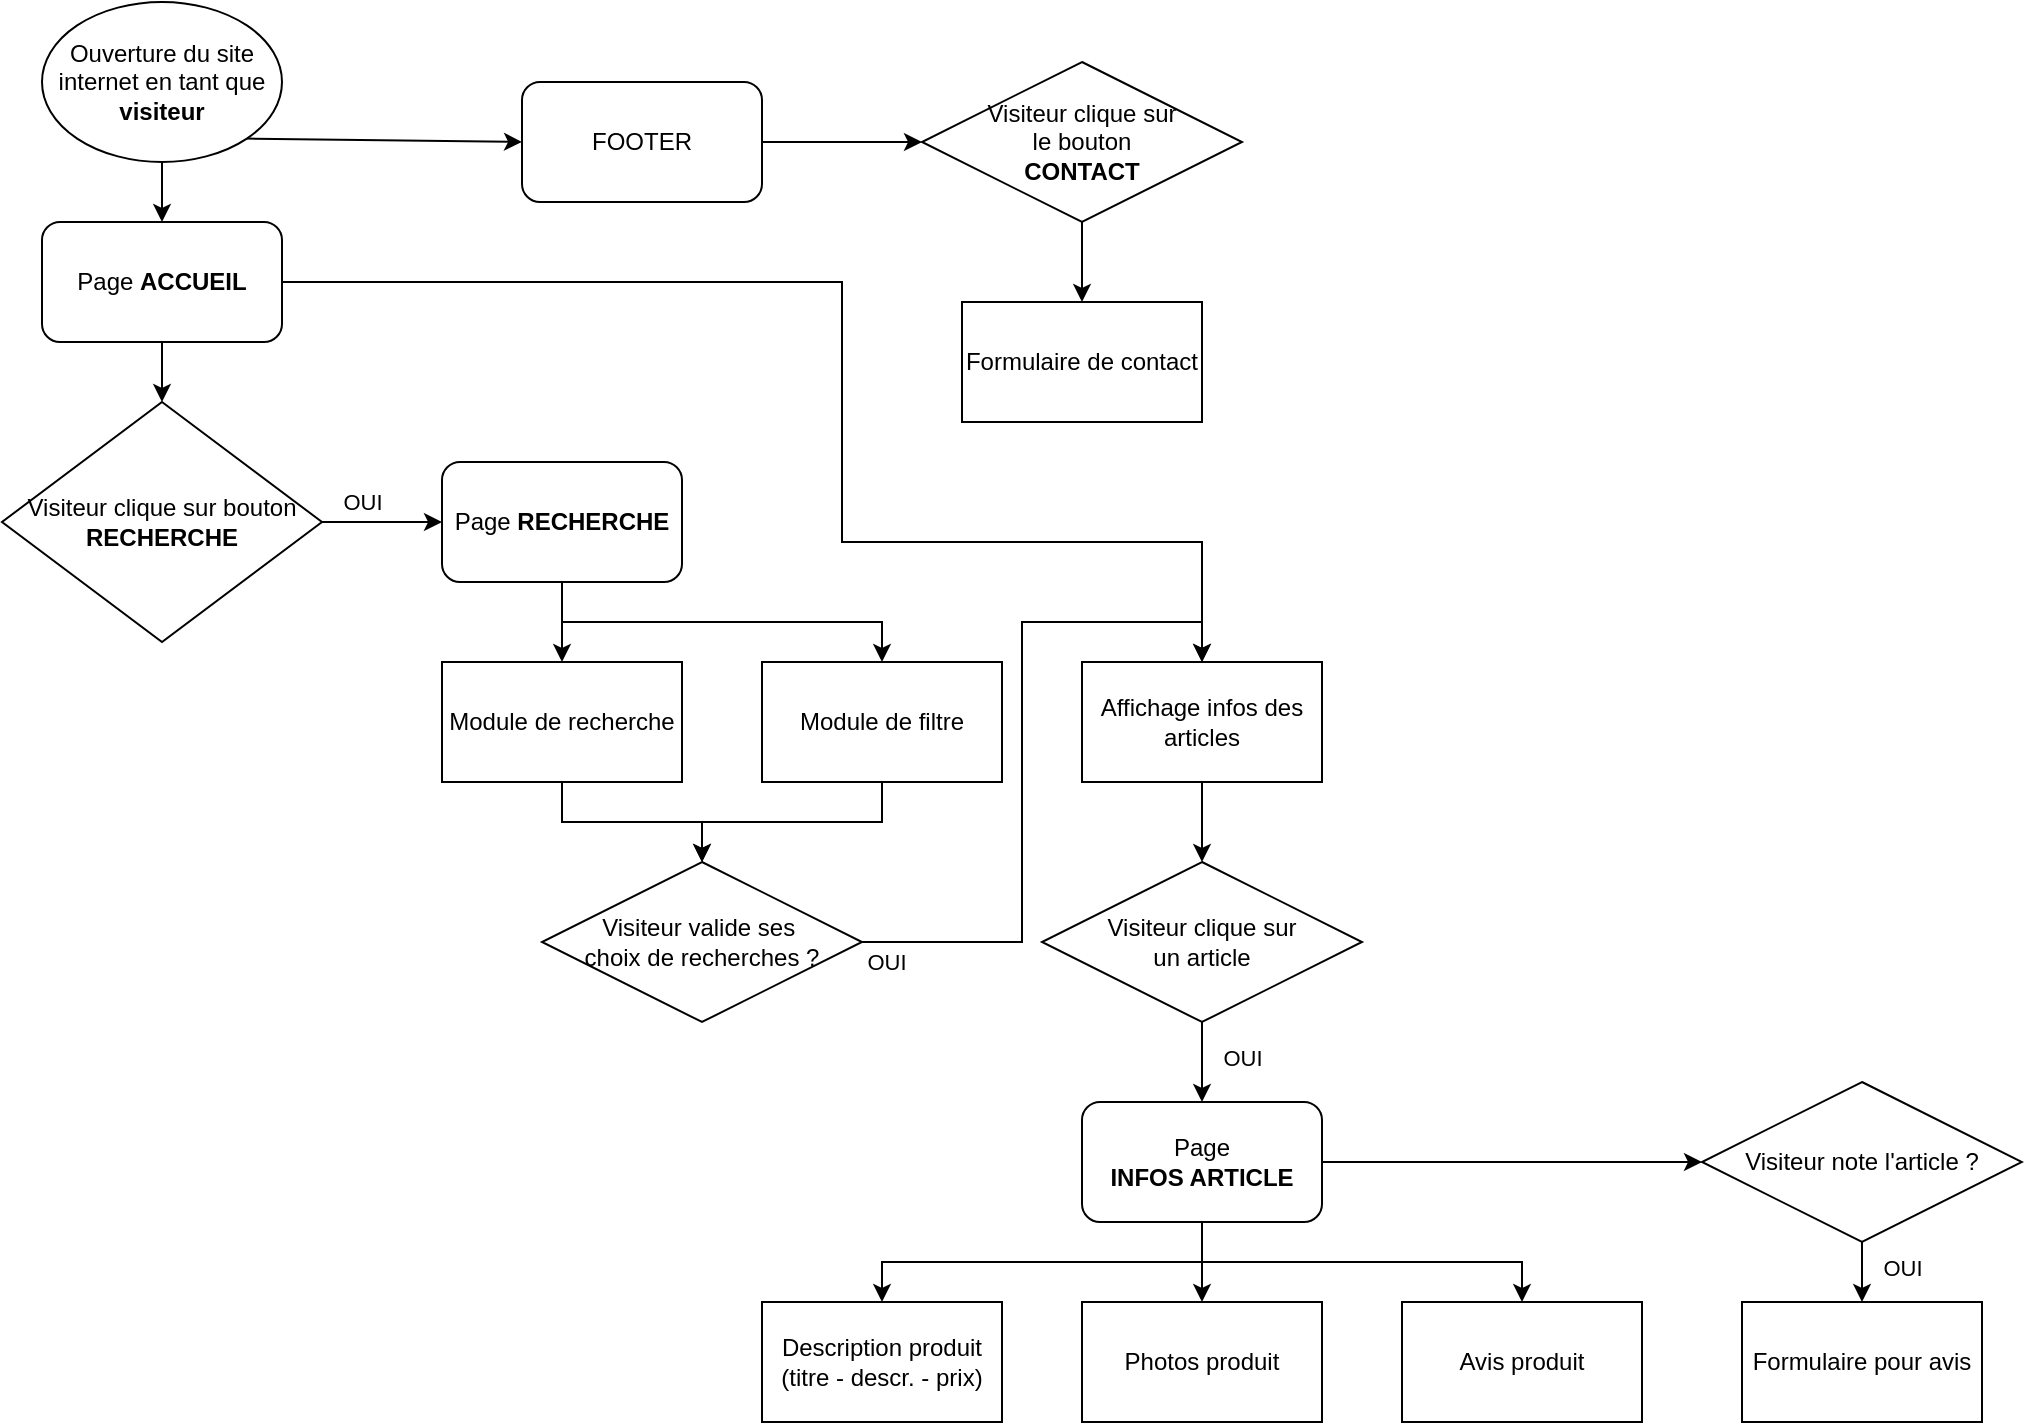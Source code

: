 <mxfile version="26.0.16" pages="2">
  <diagram name="Visiteur" id="hwXjviZ1keA2RPHNj04J">
    <mxGraphModel dx="1389" dy="708" grid="1" gridSize="10" guides="1" tooltips="1" connect="1" arrows="1" fold="1" page="1" pageScale="1" pageWidth="827" pageHeight="1169" math="0" shadow="0">
      <root>
        <mxCell id="0" />
        <mxCell id="1" parent="0" />
        <mxCell id="RU2OCAyUIrINwAWRvJhj-37" style="rounded=0;orthogonalLoop=1;jettySize=auto;html=1;exitX=1;exitY=1;exitDx=0;exitDy=0;entryX=0;entryY=0.5;entryDx=0;entryDy=0;" edge="1" parent="1" source="RU2OCAyUIrINwAWRvJhj-1" target="RU2OCAyUIrINwAWRvJhj-36">
          <mxGeometry relative="1" as="geometry" />
        </mxCell>
        <mxCell id="RU2OCAyUIrINwAWRvJhj-1" value="Ouverture du site internet en tant que &lt;b&gt;visiteur&lt;/b&gt;" style="ellipse;whiteSpace=wrap;html=1;" vertex="1" parent="1">
          <mxGeometry x="40" y="50" width="120" height="80" as="geometry" />
        </mxCell>
        <mxCell id="RU2OCAyUIrINwAWRvJhj-2" value="Page &lt;b&gt;ACCUEIL&lt;/b&gt;" style="rounded=1;whiteSpace=wrap;html=1;" vertex="1" parent="1">
          <mxGeometry x="40" y="160" width="120" height="60" as="geometry" />
        </mxCell>
        <mxCell id="RU2OCAyUIrINwAWRvJhj-3" value="" style="endArrow=classic;html=1;rounded=0;exitX=0.5;exitY=1;exitDx=0;exitDy=0;entryX=0.5;entryY=0;entryDx=0;entryDy=0;" edge="1" parent="1" source="RU2OCAyUIrINwAWRvJhj-1" target="RU2OCAyUIrINwAWRvJhj-2">
          <mxGeometry width="50" height="50" relative="1" as="geometry">
            <mxPoint x="390" y="300" as="sourcePoint" />
            <mxPoint x="440" y="250" as="targetPoint" />
          </mxGeometry>
        </mxCell>
        <mxCell id="RU2OCAyUIrINwAWRvJhj-4" value="Visiteur clique sur bouton &lt;b&gt;RECHERCHE&lt;/b&gt;" style="rhombus;whiteSpace=wrap;html=1;" vertex="1" parent="1">
          <mxGeometry x="20" y="250" width="160" height="120" as="geometry" />
        </mxCell>
        <mxCell id="RU2OCAyUIrINwAWRvJhj-5" value="" style="endArrow=classic;html=1;rounded=0;exitX=0.5;exitY=1;exitDx=0;exitDy=0;entryX=0.5;entryY=0;entryDx=0;entryDy=0;" edge="1" parent="1" source="RU2OCAyUIrINwAWRvJhj-2" target="RU2OCAyUIrINwAWRvJhj-4">
          <mxGeometry width="50" height="50" relative="1" as="geometry">
            <mxPoint x="110" y="140" as="sourcePoint" />
            <mxPoint x="110" y="170" as="targetPoint" />
          </mxGeometry>
        </mxCell>
        <mxCell id="RU2OCAyUIrINwAWRvJhj-6" value="Page &lt;b&gt;RECHERCHE&lt;/b&gt;" style="rounded=1;whiteSpace=wrap;html=1;" vertex="1" parent="1">
          <mxGeometry x="240" y="280" width="120" height="60" as="geometry" />
        </mxCell>
        <mxCell id="RU2OCAyUIrINwAWRvJhj-7" value="" style="endArrow=classic;html=1;rounded=0;exitX=1;exitY=0.5;exitDx=0;exitDy=0;entryX=0;entryY=0.5;entryDx=0;entryDy=0;" edge="1" parent="1" source="RU2OCAyUIrINwAWRvJhj-4" target="RU2OCAyUIrINwAWRvJhj-6">
          <mxGeometry width="50" height="50" relative="1" as="geometry">
            <mxPoint x="390" y="300" as="sourcePoint" />
            <mxPoint x="440" y="250" as="targetPoint" />
          </mxGeometry>
        </mxCell>
        <mxCell id="RU2OCAyUIrINwAWRvJhj-8" value="OUI" style="edgeLabel;html=1;align=center;verticalAlign=middle;resizable=0;points=[];" vertex="1" connectable="0" parent="RU2OCAyUIrINwAWRvJhj-7">
          <mxGeometry x="0.193" y="-2" relative="1" as="geometry">
            <mxPoint x="-16" y="-12" as="offset" />
          </mxGeometry>
        </mxCell>
        <mxCell id="RU2OCAyUIrINwAWRvJhj-33" style="edgeStyle=orthogonalEdgeStyle;rounded=0;orthogonalLoop=1;jettySize=auto;html=1;exitX=0.5;exitY=1;exitDx=0;exitDy=0;entryX=0.5;entryY=0;entryDx=0;entryDy=0;" edge="1" parent="1" source="RU2OCAyUIrINwAWRvJhj-9" target="RU2OCAyUIrINwAWRvJhj-32">
          <mxGeometry relative="1" as="geometry" />
        </mxCell>
        <mxCell id="RU2OCAyUIrINwAWRvJhj-9" value="Module de recherche" style="rounded=0;whiteSpace=wrap;html=1;" vertex="1" parent="1">
          <mxGeometry x="240" y="380" width="120" height="60" as="geometry" />
        </mxCell>
        <mxCell id="RU2OCAyUIrINwAWRvJhj-34" style="edgeStyle=orthogonalEdgeStyle;rounded=0;orthogonalLoop=1;jettySize=auto;html=1;exitX=0.5;exitY=1;exitDx=0;exitDy=0;" edge="1" parent="1" source="RU2OCAyUIrINwAWRvJhj-10" target="RU2OCAyUIrINwAWRvJhj-32">
          <mxGeometry relative="1" as="geometry" />
        </mxCell>
        <mxCell id="RU2OCAyUIrINwAWRvJhj-10" value="Module de filtre" style="rounded=0;whiteSpace=wrap;html=1;" vertex="1" parent="1">
          <mxGeometry x="400" y="380" width="120" height="60" as="geometry" />
        </mxCell>
        <mxCell id="RU2OCAyUIrINwAWRvJhj-16" style="edgeStyle=orthogonalEdgeStyle;rounded=0;orthogonalLoop=1;jettySize=auto;html=1;exitX=0.5;exitY=1;exitDx=0;exitDy=0;entryX=0.5;entryY=0;entryDx=0;entryDy=0;" edge="1" parent="1" source="RU2OCAyUIrINwAWRvJhj-11" target="RU2OCAyUIrINwAWRvJhj-15">
          <mxGeometry relative="1" as="geometry" />
        </mxCell>
        <mxCell id="RU2OCAyUIrINwAWRvJhj-11" value="Affichage infos des articles" style="rounded=0;whiteSpace=wrap;html=1;" vertex="1" parent="1">
          <mxGeometry x="560" y="380" width="120" height="60" as="geometry" />
        </mxCell>
        <mxCell id="RU2OCAyUIrINwAWRvJhj-12" value="" style="endArrow=classic;html=1;rounded=0;exitX=0.5;exitY=1;exitDx=0;exitDy=0;entryX=0.5;entryY=0;entryDx=0;entryDy=0;" edge="1" parent="1" source="RU2OCAyUIrINwAWRvJhj-6" target="RU2OCAyUIrINwAWRvJhj-9">
          <mxGeometry width="50" height="50" relative="1" as="geometry">
            <mxPoint x="310" y="470" as="sourcePoint" />
            <mxPoint x="360" y="420" as="targetPoint" />
          </mxGeometry>
        </mxCell>
        <mxCell id="RU2OCAyUIrINwAWRvJhj-13" value="" style="endArrow=classic;html=1;rounded=0;exitX=0.5;exitY=1;exitDx=0;exitDy=0;entryX=0.5;entryY=0;entryDx=0;entryDy=0;edgeStyle=orthogonalEdgeStyle;" edge="1" parent="1" source="RU2OCAyUIrINwAWRvJhj-6" target="RU2OCAyUIrINwAWRvJhj-10">
          <mxGeometry width="50" height="50" relative="1" as="geometry">
            <mxPoint x="310" y="350" as="sourcePoint" />
            <mxPoint x="310" y="390" as="targetPoint" />
          </mxGeometry>
        </mxCell>
        <mxCell id="RU2OCAyUIrINwAWRvJhj-14" value="" style="endArrow=classic;html=1;rounded=0;entryX=0.5;entryY=0;entryDx=0;entryDy=0;edgeStyle=orthogonalEdgeStyle;exitX=1;exitY=0.5;exitDx=0;exitDy=0;" edge="1" parent="1" source="RU2OCAyUIrINwAWRvJhj-32" target="RU2OCAyUIrINwAWRvJhj-11">
          <mxGeometry width="50" height="50" relative="1" as="geometry">
            <mxPoint x="370" y="530" as="sourcePoint" />
            <mxPoint x="470" y="390" as="targetPoint" />
            <Array as="points">
              <mxPoint x="530" y="520" />
              <mxPoint x="530" y="360" />
              <mxPoint x="620" y="360" />
            </Array>
          </mxGeometry>
        </mxCell>
        <mxCell id="RU2OCAyUIrINwAWRvJhj-35" value="OUI" style="edgeLabel;html=1;align=center;verticalAlign=middle;resizable=0;points=[];" vertex="1" connectable="0" parent="RU2OCAyUIrINwAWRvJhj-14">
          <mxGeometry x="-0.792" y="-1" relative="1" as="geometry">
            <mxPoint x="-25" y="9" as="offset" />
          </mxGeometry>
        </mxCell>
        <mxCell id="RU2OCAyUIrINwAWRvJhj-18" value="" style="edgeStyle=orthogonalEdgeStyle;rounded=0;orthogonalLoop=1;jettySize=auto;html=1;" edge="1" parent="1" source="RU2OCAyUIrINwAWRvJhj-15" target="RU2OCAyUIrINwAWRvJhj-17">
          <mxGeometry relative="1" as="geometry" />
        </mxCell>
        <mxCell id="RU2OCAyUIrINwAWRvJhj-26" value="OUI" style="edgeLabel;html=1;align=center;verticalAlign=middle;resizable=0;points=[];" vertex="1" connectable="0" parent="RU2OCAyUIrINwAWRvJhj-18">
          <mxGeometry x="-0.132" y="3" relative="1" as="geometry">
            <mxPoint x="17" as="offset" />
          </mxGeometry>
        </mxCell>
        <mxCell id="RU2OCAyUIrINwAWRvJhj-15" value="Visiteur clique sur&lt;div&gt;un article&lt;/div&gt;" style="rhombus;whiteSpace=wrap;html=1;" vertex="1" parent="1">
          <mxGeometry x="540" y="480" width="160" height="80" as="geometry" />
        </mxCell>
        <mxCell id="RU2OCAyUIrINwAWRvJhj-23" style="edgeStyle=orthogonalEdgeStyle;rounded=0;orthogonalLoop=1;jettySize=auto;html=1;exitX=0.5;exitY=1;exitDx=0;exitDy=0;" edge="1" parent="1" source="RU2OCAyUIrINwAWRvJhj-17" target="RU2OCAyUIrINwAWRvJhj-19">
          <mxGeometry relative="1" as="geometry" />
        </mxCell>
        <mxCell id="RU2OCAyUIrINwAWRvJhj-24" style="edgeStyle=orthogonalEdgeStyle;rounded=0;orthogonalLoop=1;jettySize=auto;html=1;exitX=0.5;exitY=1;exitDx=0;exitDy=0;entryX=0.5;entryY=0;entryDx=0;entryDy=0;" edge="1" parent="1" source="RU2OCAyUIrINwAWRvJhj-17" target="RU2OCAyUIrINwAWRvJhj-20">
          <mxGeometry relative="1" as="geometry" />
        </mxCell>
        <mxCell id="RU2OCAyUIrINwAWRvJhj-25" style="edgeStyle=orthogonalEdgeStyle;rounded=0;orthogonalLoop=1;jettySize=auto;html=1;exitX=0.5;exitY=1;exitDx=0;exitDy=0;" edge="1" parent="1" source="RU2OCAyUIrINwAWRvJhj-17" target="RU2OCAyUIrINwAWRvJhj-21">
          <mxGeometry relative="1" as="geometry" />
        </mxCell>
        <mxCell id="RU2OCAyUIrINwAWRvJhj-28" style="edgeStyle=orthogonalEdgeStyle;rounded=0;orthogonalLoop=1;jettySize=auto;html=1;exitX=1;exitY=0.5;exitDx=0;exitDy=0;entryX=0;entryY=0.5;entryDx=0;entryDy=0;" edge="1" parent="1" source="RU2OCAyUIrINwAWRvJhj-17" target="RU2OCAyUIrINwAWRvJhj-27">
          <mxGeometry relative="1" as="geometry" />
        </mxCell>
        <mxCell id="RU2OCAyUIrINwAWRvJhj-17" value="Page&lt;div&gt;&lt;b&gt;INFOS ARTICLE&lt;/b&gt;&lt;/div&gt;" style="rounded=1;whiteSpace=wrap;html=1;" vertex="1" parent="1">
          <mxGeometry x="560" y="600" width="120" height="60" as="geometry" />
        </mxCell>
        <mxCell id="RU2OCAyUIrINwAWRvJhj-19" value="Description produit&lt;div&gt;(titre - descr. - prix)&lt;/div&gt;" style="rounded=0;whiteSpace=wrap;html=1;" vertex="1" parent="1">
          <mxGeometry x="400" y="700" width="120" height="60" as="geometry" />
        </mxCell>
        <mxCell id="RU2OCAyUIrINwAWRvJhj-20" value="Photos produit" style="rounded=0;whiteSpace=wrap;html=1;" vertex="1" parent="1">
          <mxGeometry x="560" y="700" width="120" height="60" as="geometry" />
        </mxCell>
        <mxCell id="RU2OCAyUIrINwAWRvJhj-21" value="Avis produit" style="rounded=0;whiteSpace=wrap;html=1;" vertex="1" parent="1">
          <mxGeometry x="720" y="700" width="120" height="60" as="geometry" />
        </mxCell>
        <mxCell id="RU2OCAyUIrINwAWRvJhj-30" style="edgeStyle=orthogonalEdgeStyle;rounded=0;orthogonalLoop=1;jettySize=auto;html=1;exitX=0.5;exitY=1;exitDx=0;exitDy=0;" edge="1" parent="1" source="RU2OCAyUIrINwAWRvJhj-27" target="RU2OCAyUIrINwAWRvJhj-29">
          <mxGeometry relative="1" as="geometry" />
        </mxCell>
        <mxCell id="RU2OCAyUIrINwAWRvJhj-31" value="OUI" style="edgeLabel;html=1;align=center;verticalAlign=middle;resizable=0;points=[];" vertex="1" connectable="0" parent="RU2OCAyUIrINwAWRvJhj-30">
          <mxGeometry x="-0.471" y="3" relative="1" as="geometry">
            <mxPoint x="17" as="offset" />
          </mxGeometry>
        </mxCell>
        <mxCell id="RU2OCAyUIrINwAWRvJhj-27" value="Visiteur note l&#39;article ?" style="rhombus;whiteSpace=wrap;html=1;" vertex="1" parent="1">
          <mxGeometry x="870" y="590" width="160" height="80" as="geometry" />
        </mxCell>
        <mxCell id="RU2OCAyUIrINwAWRvJhj-29" value="Formulaire pour avis" style="rounded=0;whiteSpace=wrap;html=1;" vertex="1" parent="1">
          <mxGeometry x="890" y="700" width="120" height="60" as="geometry" />
        </mxCell>
        <mxCell id="RU2OCAyUIrINwAWRvJhj-32" value="Visiteur valide ses&amp;nbsp;&lt;div&gt;choix de recherches ?&lt;/div&gt;" style="rhombus;whiteSpace=wrap;html=1;" vertex="1" parent="1">
          <mxGeometry x="290" y="480" width="160" height="80" as="geometry" />
        </mxCell>
        <mxCell id="RU2OCAyUIrINwAWRvJhj-40" style="edgeStyle=orthogonalEdgeStyle;rounded=0;orthogonalLoop=1;jettySize=auto;html=1;exitX=1;exitY=0.5;exitDx=0;exitDy=0;entryX=0;entryY=0.5;entryDx=0;entryDy=0;" edge="1" parent="1" source="RU2OCAyUIrINwAWRvJhj-36" target="RU2OCAyUIrINwAWRvJhj-39">
          <mxGeometry relative="1" as="geometry" />
        </mxCell>
        <mxCell id="RU2OCAyUIrINwAWRvJhj-36" value="FOOTER" style="rounded=1;whiteSpace=wrap;html=1;" vertex="1" parent="1">
          <mxGeometry x="280" y="90" width="120" height="60" as="geometry" />
        </mxCell>
        <mxCell id="RU2OCAyUIrINwAWRvJhj-38" value="Formulaire de contact" style="rounded=0;whiteSpace=wrap;html=1;" vertex="1" parent="1">
          <mxGeometry x="500" y="200" width="120" height="60" as="geometry" />
        </mxCell>
        <mxCell id="RU2OCAyUIrINwAWRvJhj-41" style="edgeStyle=orthogonalEdgeStyle;rounded=0;orthogonalLoop=1;jettySize=auto;html=1;exitX=0.5;exitY=1;exitDx=0;exitDy=0;entryX=0.5;entryY=0;entryDx=0;entryDy=0;" edge="1" parent="1" source="RU2OCAyUIrINwAWRvJhj-39" target="RU2OCAyUIrINwAWRvJhj-38">
          <mxGeometry relative="1" as="geometry" />
        </mxCell>
        <mxCell id="RU2OCAyUIrINwAWRvJhj-39" value="Visiteur clique sur&lt;div&gt;le bouton&lt;/div&gt;&lt;div&gt;&lt;b&gt;CONTACT&lt;/b&gt;&lt;/div&gt;" style="rhombus;whiteSpace=wrap;html=1;" vertex="1" parent="1">
          <mxGeometry x="480" y="80" width="160" height="80" as="geometry" />
        </mxCell>
        <mxCell id="ntaRrXqlMa243qYnNqjF-1" value="" style="endArrow=classic;html=1;rounded=0;exitX=1;exitY=0.5;exitDx=0;exitDy=0;entryX=0.5;entryY=0;entryDx=0;entryDy=0;edgeStyle=orthogonalEdgeStyle;" edge="1" parent="1" source="RU2OCAyUIrINwAWRvJhj-2" target="RU2OCAyUIrINwAWRvJhj-11">
          <mxGeometry width="50" height="50" relative="1" as="geometry">
            <mxPoint x="310" y="350" as="sourcePoint" />
            <mxPoint x="470" y="390" as="targetPoint" />
            <Array as="points">
              <mxPoint x="440" y="190" />
              <mxPoint x="440" y="320" />
              <mxPoint x="620" y="320" />
            </Array>
          </mxGeometry>
        </mxCell>
      </root>
    </mxGraphModel>
  </diagram>
  <diagram name="Administrateur" id="-T3kvpjujdFsaV53n3k8">
    <mxGraphModel dx="2430" dy="817" grid="1" gridSize="10" guides="1" tooltips="1" connect="1" arrows="1" fold="1" page="1" pageScale="1" pageWidth="827" pageHeight="1169" math="0" shadow="0">
      <root>
        <mxCell id="sRvCPYWe3_SY0Aiz4DMD-0" />
        <mxCell id="sRvCPYWe3_SY0Aiz4DMD-1" parent="sRvCPYWe3_SY0Aiz4DMD-0" />
        <mxCell id="sRvCPYWe3_SY0Aiz4DMD-3" value="Ouverture du site internet en tant que &lt;b&gt;Administrateur&lt;/b&gt;" style="ellipse;whiteSpace=wrap;html=1;" vertex="1" parent="sRvCPYWe3_SY0Aiz4DMD-1">
          <mxGeometry x="40" y="50" width="120" height="80" as="geometry" />
        </mxCell>
        <mxCell id="sRvCPYWe3_SY0Aiz4DMD-4" value="Page login" style="rounded=1;whiteSpace=wrap;html=1;" vertex="1" parent="sRvCPYWe3_SY0Aiz4DMD-1">
          <mxGeometry x="40" y="160" width="120" height="60" as="geometry" />
        </mxCell>
        <mxCell id="sRvCPYWe3_SY0Aiz4DMD-5" value="" style="endArrow=classic;html=1;rounded=0;exitX=0.5;exitY=1;exitDx=0;exitDy=0;entryX=0.5;entryY=0;entryDx=0;entryDy=0;" edge="1" parent="sRvCPYWe3_SY0Aiz4DMD-1" source="sRvCPYWe3_SY0Aiz4DMD-3" target="sRvCPYWe3_SY0Aiz4DMD-4">
          <mxGeometry width="50" height="50" relative="1" as="geometry">
            <mxPoint x="390" y="300" as="sourcePoint" />
            <mxPoint x="440" y="250" as="targetPoint" />
          </mxGeometry>
        </mxCell>
        <mxCell id="Q3wU3HMnMjpyZn4Zx6st-1" value="" style="edgeStyle=orthogonalEdgeStyle;rounded=0;orthogonalLoop=1;jettySize=auto;html=1;entryX=0;entryY=0.5;entryDx=0;entryDy=0;" edge="1" parent="sRvCPYWe3_SY0Aiz4DMD-1" source="sRvCPYWe3_SY0Aiz4DMD-6" target="sRvCPYWe3_SY0Aiz4DMD-4">
          <mxGeometry relative="1" as="geometry">
            <mxPoint x="100.077" y="400" as="targetPoint" />
            <Array as="points">
              <mxPoint x="100" y="410" />
              <mxPoint x="-70" y="410" />
              <mxPoint x="-70" y="190" />
            </Array>
          </mxGeometry>
        </mxCell>
        <mxCell id="Q3wU3HMnMjpyZn4Zx6st-3" value="NON" style="edgeLabel;html=1;align=center;verticalAlign=middle;resizable=0;points=[];" vertex="1" connectable="0" parent="Q3wU3HMnMjpyZn4Zx6st-1">
          <mxGeometry x="-0.921" y="-1" relative="1" as="geometry">
            <mxPoint x="21" as="offset" />
          </mxGeometry>
        </mxCell>
        <mxCell id="sRvCPYWe3_SY0Aiz4DMD-6" value="Informations de&amp;nbsp;&lt;div&gt;connexion correcte ?&lt;/div&gt;" style="rhombus;whiteSpace=wrap;html=1;" vertex="1" parent="sRvCPYWe3_SY0Aiz4DMD-1">
          <mxGeometry x="20" y="250" width="160" height="120" as="geometry" />
        </mxCell>
        <mxCell id="sRvCPYWe3_SY0Aiz4DMD-7" value="" style="endArrow=classic;html=1;rounded=0;exitX=0.5;exitY=1;exitDx=0;exitDy=0;entryX=0.5;entryY=0;entryDx=0;entryDy=0;" edge="1" parent="sRvCPYWe3_SY0Aiz4DMD-1" source="sRvCPYWe3_SY0Aiz4DMD-4" target="sRvCPYWe3_SY0Aiz4DMD-6">
          <mxGeometry width="50" height="50" relative="1" as="geometry">
            <mxPoint x="110" y="140" as="sourcePoint" />
            <mxPoint x="110" y="170" as="targetPoint" />
          </mxGeometry>
        </mxCell>
        <mxCell id="IDfVVvBxe5DaziPJ5ijg-1" style="edgeStyle=orthogonalEdgeStyle;rounded=0;orthogonalLoop=1;jettySize=auto;html=1;exitX=0;exitY=1;exitDx=0;exitDy=0;entryX=0;entryY=0.5;entryDx=0;entryDy=0;curved=1;" edge="1" parent="sRvCPYWe3_SY0Aiz4DMD-1" source="sRvCPYWe3_SY0Aiz4DMD-8" target="IDfVVvBxe5DaziPJ5ijg-0">
          <mxGeometry relative="1" as="geometry">
            <Array as="points">
              <mxPoint x="240" y="370" />
              <mxPoint x="180" y="370" />
              <mxPoint x="180" y="510" />
            </Array>
          </mxGeometry>
        </mxCell>
        <mxCell id="IDfVVvBxe5DaziPJ5ijg-4" style="edgeStyle=orthogonalEdgeStyle;rounded=0;orthogonalLoop=1;jettySize=auto;html=1;exitX=1;exitY=0.5;exitDx=0;exitDy=0;curved=1;" edge="1" parent="sRvCPYWe3_SY0Aiz4DMD-1" source="sRvCPYWe3_SY0Aiz4DMD-8" target="IDfVVvBxe5DaziPJ5ijg-3">
          <mxGeometry relative="1" as="geometry" />
        </mxCell>
        <mxCell id="sRvCPYWe3_SY0Aiz4DMD-8" value="Tableau de Bord" style="rounded=1;whiteSpace=wrap;html=1;" vertex="1" parent="sRvCPYWe3_SY0Aiz4DMD-1">
          <mxGeometry x="240" y="280" width="120" height="60" as="geometry" />
        </mxCell>
        <mxCell id="sRvCPYWe3_SY0Aiz4DMD-9" value="" style="endArrow=classic;html=1;rounded=0;exitX=1;exitY=0.5;exitDx=0;exitDy=0;entryX=0;entryY=0.5;entryDx=0;entryDy=0;" edge="1" parent="sRvCPYWe3_SY0Aiz4DMD-1" source="sRvCPYWe3_SY0Aiz4DMD-6" target="sRvCPYWe3_SY0Aiz4DMD-8">
          <mxGeometry width="50" height="50" relative="1" as="geometry">
            <mxPoint x="390" y="300" as="sourcePoint" />
            <mxPoint x="440" y="250" as="targetPoint" />
          </mxGeometry>
        </mxCell>
        <mxCell id="sRvCPYWe3_SY0Aiz4DMD-10" value="OUI" style="edgeLabel;html=1;align=center;verticalAlign=middle;resizable=0;points=[];" vertex="1" connectable="0" parent="sRvCPYWe3_SY0Aiz4DMD-9">
          <mxGeometry x="0.193" y="-2" relative="1" as="geometry">
            <mxPoint x="-16" y="-12" as="offset" />
          </mxGeometry>
        </mxCell>
        <mxCell id="sRvCPYWe3_SY0Aiz4DMD-12" value="Dernier Avis" style="rounded=0;whiteSpace=wrap;html=1;" vertex="1" parent="sRvCPYWe3_SY0Aiz4DMD-1">
          <mxGeometry x="240" y="380" width="120" height="60" as="geometry" />
        </mxCell>
        <mxCell id="sRvCPYWe3_SY0Aiz4DMD-14" value="Dernier Article publié" style="rounded=0;whiteSpace=wrap;html=1;" vertex="1" parent="sRvCPYWe3_SY0Aiz4DMD-1">
          <mxGeometry x="400" y="380" width="120" height="60" as="geometry" />
        </mxCell>
        <mxCell id="sRvCPYWe3_SY0Aiz4DMD-16" value="Article le pus consulté" style="rounded=0;whiteSpace=wrap;html=1;fillColor=#f5f5f5;fontColor=#333333;strokeColor=#666666;" vertex="1" parent="sRvCPYWe3_SY0Aiz4DMD-1">
          <mxGeometry x="560" y="380" width="120" height="60" as="geometry" />
        </mxCell>
        <mxCell id="sRvCPYWe3_SY0Aiz4DMD-17" value="" style="endArrow=classic;html=1;rounded=0;exitX=0.5;exitY=1;exitDx=0;exitDy=0;entryX=0.5;entryY=0;entryDx=0;entryDy=0;" edge="1" parent="sRvCPYWe3_SY0Aiz4DMD-1" source="sRvCPYWe3_SY0Aiz4DMD-8" target="sRvCPYWe3_SY0Aiz4DMD-12">
          <mxGeometry width="50" height="50" relative="1" as="geometry">
            <mxPoint x="310" y="470" as="sourcePoint" />
            <mxPoint x="360" y="420" as="targetPoint" />
          </mxGeometry>
        </mxCell>
        <mxCell id="sRvCPYWe3_SY0Aiz4DMD-18" value="" style="endArrow=classic;html=1;rounded=0;exitX=0.5;exitY=1;exitDx=0;exitDy=0;entryX=0.5;entryY=0;entryDx=0;entryDy=0;edgeStyle=orthogonalEdgeStyle;" edge="1" parent="sRvCPYWe3_SY0Aiz4DMD-1" source="sRvCPYWe3_SY0Aiz4DMD-8" target="sRvCPYWe3_SY0Aiz4DMD-14">
          <mxGeometry width="50" height="50" relative="1" as="geometry">
            <mxPoint x="310" y="350" as="sourcePoint" />
            <mxPoint x="310" y="390" as="targetPoint" />
          </mxGeometry>
        </mxCell>
        <mxCell id="sRvCPYWe3_SY0Aiz4DMD-19" value="" style="endArrow=classic;html=1;rounded=0;entryX=0.5;entryY=0;entryDx=0;entryDy=0;edgeStyle=orthogonalEdgeStyle;exitX=0.5;exitY=1;exitDx=0;exitDy=0;" edge="1" parent="sRvCPYWe3_SY0Aiz4DMD-1" source="sRvCPYWe3_SY0Aiz4DMD-8" target="sRvCPYWe3_SY0Aiz4DMD-16">
          <mxGeometry width="50" height="50" relative="1" as="geometry">
            <mxPoint x="450" y="520" as="sourcePoint" />
            <mxPoint x="470" y="390" as="targetPoint" />
            <Array as="points">
              <mxPoint x="300" y="360" />
              <mxPoint x="620" y="360" />
            </Array>
          </mxGeometry>
        </mxCell>
        <mxCell id="Q3wU3HMnMjpyZn4Zx6st-2" value="MOT de passe&lt;div&gt;ou ID incorrect&lt;/div&gt;" style="ellipse;shape=cloud;whiteSpace=wrap;html=1;" vertex="1" parent="sRvCPYWe3_SY0Aiz4DMD-1">
          <mxGeometry x="-130" y="260" width="120" height="80" as="geometry" />
        </mxCell>
        <mxCell id="IDfVVvBxe5DaziPJ5ijg-8" style="edgeStyle=orthogonalEdgeStyle;rounded=0;orthogonalLoop=1;jettySize=auto;html=1;exitX=0.5;exitY=1;exitDx=0;exitDy=0;" edge="1" parent="sRvCPYWe3_SY0Aiz4DMD-1" source="IDfVVvBxe5DaziPJ5ijg-0" target="IDfVVvBxe5DaziPJ5ijg-5">
          <mxGeometry relative="1" as="geometry" />
        </mxCell>
        <mxCell id="IDfVVvBxe5DaziPJ5ijg-9" style="edgeStyle=orthogonalEdgeStyle;rounded=0;orthogonalLoop=1;jettySize=auto;html=1;exitX=0.5;exitY=1;exitDx=0;exitDy=0;entryX=0.5;entryY=0;entryDx=0;entryDy=0;" edge="1" parent="sRvCPYWe3_SY0Aiz4DMD-1" source="IDfVVvBxe5DaziPJ5ijg-0" target="IDfVVvBxe5DaziPJ5ijg-6">
          <mxGeometry relative="1" as="geometry" />
        </mxCell>
        <mxCell id="IDfVVvBxe5DaziPJ5ijg-10" style="edgeStyle=orthogonalEdgeStyle;rounded=0;orthogonalLoop=1;jettySize=auto;html=1;exitX=0.5;exitY=1;exitDx=0;exitDy=0;entryX=0.5;entryY=0;entryDx=0;entryDy=0;" edge="1" parent="sRvCPYWe3_SY0Aiz4DMD-1" source="IDfVVvBxe5DaziPJ5ijg-0" target="IDfVVvBxe5DaziPJ5ijg-7">
          <mxGeometry relative="1" as="geometry" />
        </mxCell>
        <mxCell id="IDfVVvBxe5DaziPJ5ijg-0" value="Articles" style="rounded=1;whiteSpace=wrap;html=1;" vertex="1" parent="sRvCPYWe3_SY0Aiz4DMD-1">
          <mxGeometry x="200" y="480" width="120" height="60" as="geometry" />
        </mxCell>
        <mxCell id="IDfVVvBxe5DaziPJ5ijg-34" style="edgeStyle=orthogonalEdgeStyle;rounded=0;orthogonalLoop=1;jettySize=auto;html=1;exitX=0.5;exitY=1;exitDx=0;exitDy=0;entryX=0.5;entryY=0;entryDx=0;entryDy=0;" edge="1" parent="sRvCPYWe3_SY0Aiz4DMD-1" source="IDfVVvBxe5DaziPJ5ijg-3" target="IDfVVvBxe5DaziPJ5ijg-30">
          <mxGeometry relative="1" as="geometry" />
        </mxCell>
        <mxCell id="IDfVVvBxe5DaziPJ5ijg-3" value="Avis" style="rounded=1;whiteSpace=wrap;html=1;" vertex="1" parent="sRvCPYWe3_SY0Aiz4DMD-1">
          <mxGeometry x="780" y="480" width="120" height="60" as="geometry" />
        </mxCell>
        <mxCell id="IDfVVvBxe5DaziPJ5ijg-14" style="edgeStyle=orthogonalEdgeStyle;rounded=0;orthogonalLoop=1;jettySize=auto;html=1;exitX=0.5;exitY=1;exitDx=0;exitDy=0;entryX=1;entryY=0.5;entryDx=0;entryDy=0;" edge="1" parent="sRvCPYWe3_SY0Aiz4DMD-1" source="IDfVVvBxe5DaziPJ5ijg-5" target="IDfVVvBxe5DaziPJ5ijg-11">
          <mxGeometry relative="1" as="geometry" />
        </mxCell>
        <mxCell id="IDfVVvBxe5DaziPJ5ijg-15" style="edgeStyle=orthogonalEdgeStyle;rounded=0;orthogonalLoop=1;jettySize=auto;html=1;exitX=0.5;exitY=1;exitDx=0;exitDy=0;entryX=1;entryY=0.5;entryDx=0;entryDy=0;" edge="1" parent="sRvCPYWe3_SY0Aiz4DMD-1" source="IDfVVvBxe5DaziPJ5ijg-5" target="IDfVVvBxe5DaziPJ5ijg-12">
          <mxGeometry relative="1" as="geometry" />
        </mxCell>
        <mxCell id="IDfVVvBxe5DaziPJ5ijg-16" style="edgeStyle=orthogonalEdgeStyle;rounded=0;orthogonalLoop=1;jettySize=auto;html=1;exitX=0.5;exitY=1;exitDx=0;exitDy=0;entryX=1;entryY=0.5;entryDx=0;entryDy=0;" edge="1" parent="sRvCPYWe3_SY0Aiz4DMD-1" source="IDfVVvBxe5DaziPJ5ijg-5" target="IDfVVvBxe5DaziPJ5ijg-13">
          <mxGeometry relative="1" as="geometry" />
        </mxCell>
        <mxCell id="IDfVVvBxe5DaziPJ5ijg-5" value="Consulter les articles" style="rounded=0;whiteSpace=wrap;html=1;" vertex="1" parent="sRvCPYWe3_SY0Aiz4DMD-1">
          <mxGeometry x="200" y="585" width="120" height="60" as="geometry" />
        </mxCell>
        <mxCell id="IDfVVvBxe5DaziPJ5ijg-18" style="edgeStyle=orthogonalEdgeStyle;rounded=0;orthogonalLoop=1;jettySize=auto;html=1;exitX=0.5;exitY=1;exitDx=0;exitDy=0;" edge="1" parent="sRvCPYWe3_SY0Aiz4DMD-1" source="IDfVVvBxe5DaziPJ5ijg-6" target="IDfVVvBxe5DaziPJ5ijg-17">
          <mxGeometry relative="1" as="geometry" />
        </mxCell>
        <mxCell id="IDfVVvBxe5DaziPJ5ijg-6" value="Ajouter un article" style="rounded=0;whiteSpace=wrap;html=1;" vertex="1" parent="sRvCPYWe3_SY0Aiz4DMD-1">
          <mxGeometry x="370" y="585" width="120" height="60" as="geometry" />
        </mxCell>
        <mxCell id="IDfVVvBxe5DaziPJ5ijg-23" style="edgeStyle=orthogonalEdgeStyle;rounded=0;orthogonalLoop=1;jettySize=auto;html=1;exitX=0.25;exitY=1;exitDx=0;exitDy=0;entryX=0;entryY=0.5;entryDx=0;entryDy=0;" edge="1" parent="sRvCPYWe3_SY0Aiz4DMD-1" source="IDfVVvBxe5DaziPJ5ijg-7" target="IDfVVvBxe5DaziPJ5ijg-20">
          <mxGeometry relative="1" as="geometry" />
        </mxCell>
        <mxCell id="IDfVVvBxe5DaziPJ5ijg-24" style="edgeStyle=orthogonalEdgeStyle;rounded=0;orthogonalLoop=1;jettySize=auto;html=1;exitX=0.25;exitY=1;exitDx=0;exitDy=0;entryX=0;entryY=0.5;entryDx=0;entryDy=0;" edge="1" parent="sRvCPYWe3_SY0Aiz4DMD-1" source="IDfVVvBxe5DaziPJ5ijg-7" target="IDfVVvBxe5DaziPJ5ijg-21">
          <mxGeometry relative="1" as="geometry" />
        </mxCell>
        <mxCell id="IDfVVvBxe5DaziPJ5ijg-25" style="edgeStyle=orthogonalEdgeStyle;rounded=0;orthogonalLoop=1;jettySize=auto;html=1;exitX=0.25;exitY=1;exitDx=0;exitDy=0;entryX=0;entryY=0.5;entryDx=0;entryDy=0;" edge="1" parent="sRvCPYWe3_SY0Aiz4DMD-1" source="IDfVVvBxe5DaziPJ5ijg-7" target="IDfVVvBxe5DaziPJ5ijg-22">
          <mxGeometry relative="1" as="geometry" />
        </mxCell>
        <mxCell id="IDfVVvBxe5DaziPJ5ijg-7" value="Gestion des Familles" style="rounded=0;whiteSpace=wrap;html=1;" vertex="1" parent="sRvCPYWe3_SY0Aiz4DMD-1">
          <mxGeometry x="540" y="585" width="120" height="60" as="geometry" />
        </mxCell>
        <mxCell id="IDfVVvBxe5DaziPJ5ijg-11" value="Modifier Article" style="rounded=0;whiteSpace=wrap;html=1;fillColor=#dae8fc;strokeColor=#6c8ebf;" vertex="1" parent="sRvCPYWe3_SY0Aiz4DMD-1">
          <mxGeometry x="80" y="690" width="120" height="60" as="geometry" />
        </mxCell>
        <mxCell id="IDfVVvBxe5DaziPJ5ijg-12" value="Supprimer Article" style="rounded=0;whiteSpace=wrap;html=1;fillColor=#dae8fc;strokeColor=#6c8ebf;" vertex="1" parent="sRvCPYWe3_SY0Aiz4DMD-1">
          <mxGeometry x="80" y="760" width="120" height="60" as="geometry" />
        </mxCell>
        <mxCell id="IDfVVvBxe5DaziPJ5ijg-13" value="Masquer Article" style="rounded=0;whiteSpace=wrap;html=1;fillColor=#dae8fc;strokeColor=#6c8ebf;" vertex="1" parent="sRvCPYWe3_SY0Aiz4DMD-1">
          <mxGeometry x="80" y="830" width="120" height="60" as="geometry" />
        </mxCell>
        <mxCell id="IDfVVvBxe5DaziPJ5ijg-17" value="Formulaire de création article" style="rounded=0;whiteSpace=wrap;html=1;fillColor=#dae8fc;strokeColor=#6c8ebf;" vertex="1" parent="sRvCPYWe3_SY0Aiz4DMD-1">
          <mxGeometry x="370" y="690" width="120" height="60" as="geometry" />
        </mxCell>
        <mxCell id="IDfVVvBxe5DaziPJ5ijg-20" value="Modifier Famille" style="rounded=0;whiteSpace=wrap;html=1;fillColor=#dae8fc;strokeColor=#6c8ebf;" vertex="1" parent="sRvCPYWe3_SY0Aiz4DMD-1">
          <mxGeometry x="600" y="690" width="120" height="60" as="geometry" />
        </mxCell>
        <mxCell id="IDfVVvBxe5DaziPJ5ijg-21" value="Supprimer Famille" style="rounded=0;whiteSpace=wrap;html=1;fillColor=#dae8fc;strokeColor=#6c8ebf;" vertex="1" parent="sRvCPYWe3_SY0Aiz4DMD-1">
          <mxGeometry x="600" y="760" width="120" height="60" as="geometry" />
        </mxCell>
        <mxCell id="IDfVVvBxe5DaziPJ5ijg-22" value="Ajouter Famille" style="rounded=0;whiteSpace=wrap;html=1;fillColor=#dae8fc;strokeColor=#6c8ebf;" vertex="1" parent="sRvCPYWe3_SY0Aiz4DMD-1">
          <mxGeometry x="600" y="830" width="120" height="60" as="geometry" />
        </mxCell>
        <mxCell id="IDfVVvBxe5DaziPJ5ijg-27" style="edgeStyle=orthogonalEdgeStyle;rounded=0;orthogonalLoop=1;jettySize=auto;html=1;exitX=0.25;exitY=1;exitDx=0;exitDy=0;entryX=0;entryY=0.5;entryDx=0;entryDy=0;" edge="1" source="IDfVVvBxe5DaziPJ5ijg-30" target="IDfVVvBxe5DaziPJ5ijg-31" parent="sRvCPYWe3_SY0Aiz4DMD-1">
          <mxGeometry relative="1" as="geometry" />
        </mxCell>
        <mxCell id="IDfVVvBxe5DaziPJ5ijg-30" value="Gestion des AVIS" style="rounded=0;whiteSpace=wrap;html=1;" vertex="1" parent="sRvCPYWe3_SY0Aiz4DMD-1">
          <mxGeometry x="780" y="585" width="120" height="60" as="geometry" />
        </mxCell>
        <mxCell id="IDfVVvBxe5DaziPJ5ijg-31" value="Supprimer Avis" style="rounded=0;whiteSpace=wrap;html=1;fillColor=#dae8fc;strokeColor=#6c8ebf;" vertex="1" parent="sRvCPYWe3_SY0Aiz4DMD-1">
          <mxGeometry x="850" y="690" width="120" height="60" as="geometry" />
        </mxCell>
      </root>
    </mxGraphModel>
  </diagram>
</mxfile>
